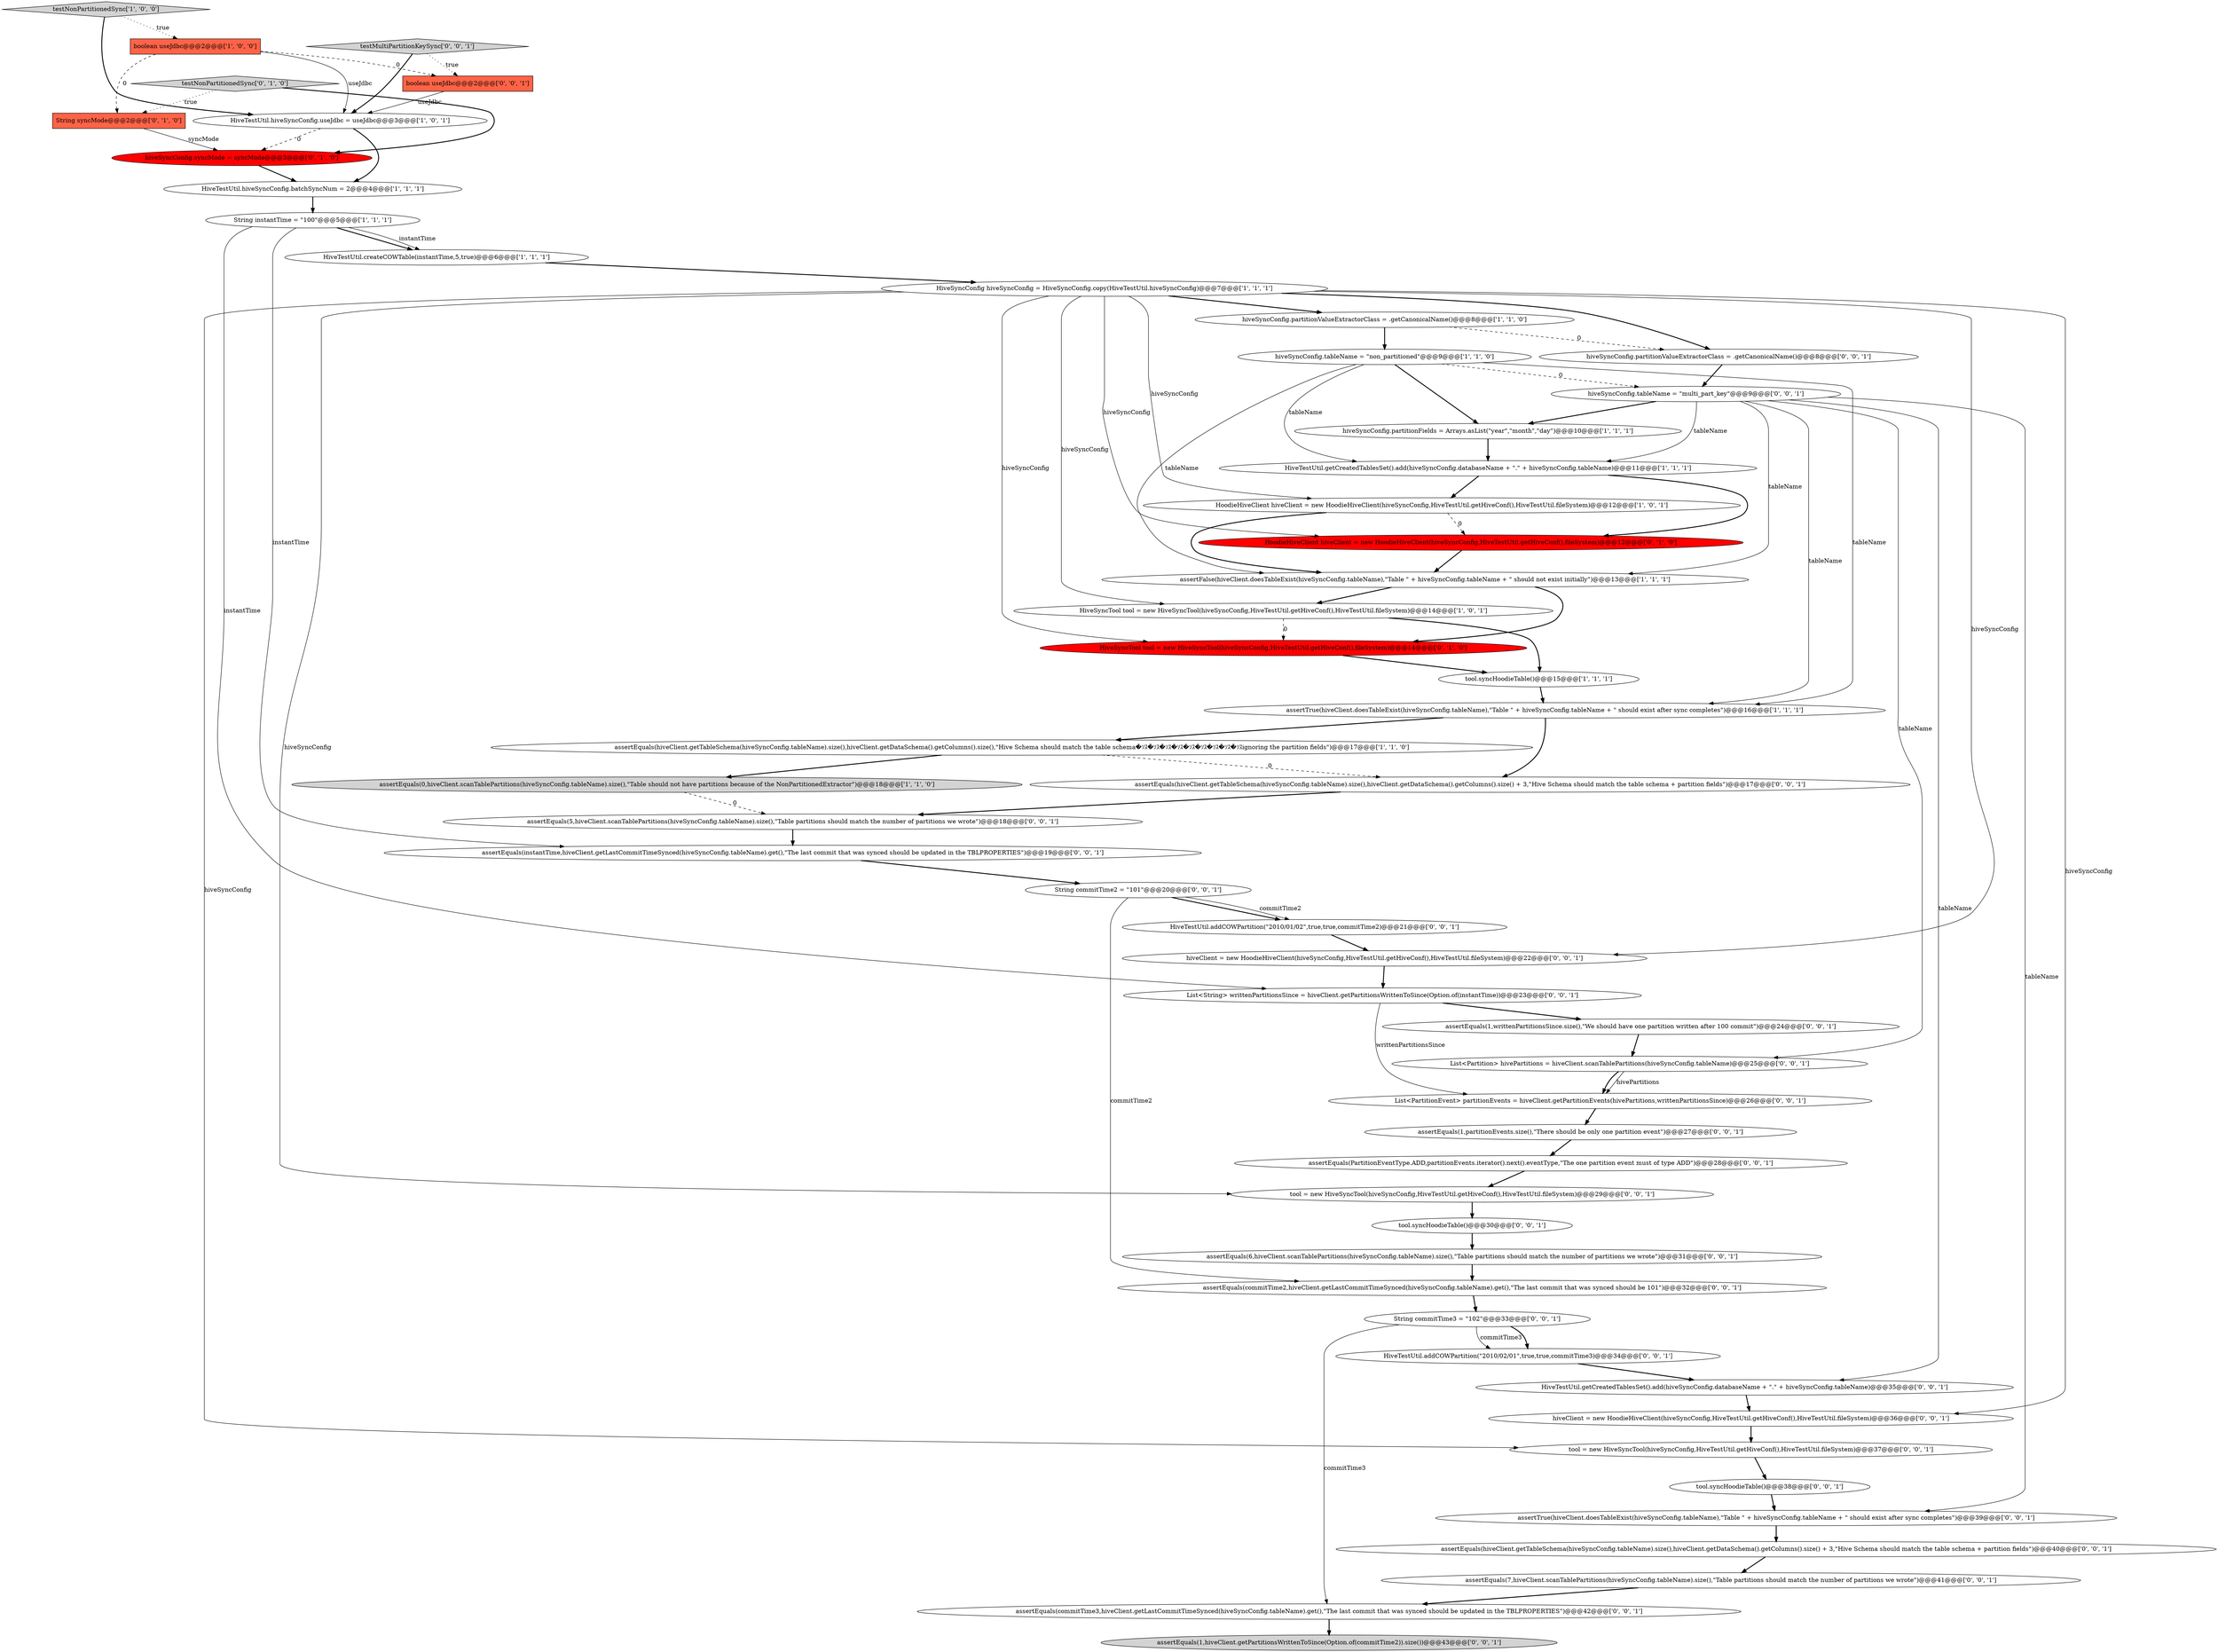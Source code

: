 digraph {
0 [style = filled, label = "HiveTestUtil.hiveSyncConfig.batchSyncNum = 2@@@4@@@['1', '1', '1']", fillcolor = white, shape = ellipse image = "AAA0AAABBB1BBB"];
46 [style = filled, label = "hiveSyncConfig.partitionValueExtractorClass = .getCanonicalName()@@@8@@@['0', '0', '1']", fillcolor = white, shape = ellipse image = "AAA0AAABBB3BBB"];
24 [style = filled, label = "testMultiPartitionKeySync['0', '0', '1']", fillcolor = lightgray, shape = diamond image = "AAA0AAABBB3BBB"];
36 [style = filled, label = "assertEquals(hiveClient.getTableSchema(hiveSyncConfig.tableName).size(),hiveClient.getDataSchema().getColumns().size() + 3,\"Hive Schema should match the table schema + partition fields\")@@@17@@@['0', '0', '1']", fillcolor = white, shape = ellipse image = "AAA0AAABBB3BBB"];
37 [style = filled, label = "assertEquals(1,writtenPartitionsSince.size(),\"We should have one partition written after 100 commit\")@@@24@@@['0', '0', '1']", fillcolor = white, shape = ellipse image = "AAA0AAABBB3BBB"];
42 [style = filled, label = "tool = new HiveSyncTool(hiveSyncConfig,HiveTestUtil.getHiveConf(),HiveTestUtil.fileSystem)@@@29@@@['0', '0', '1']", fillcolor = white, shape = ellipse image = "AAA0AAABBB3BBB"];
7 [style = filled, label = "HiveSyncTool tool = new HiveSyncTool(hiveSyncConfig,HiveTestUtil.getHiveConf(),HiveTestUtil.fileSystem)@@@14@@@['1', '0', '1']", fillcolor = white, shape = ellipse image = "AAA0AAABBB1BBB"];
39 [style = filled, label = "String commitTime2 = \"101\"@@@20@@@['0', '0', '1']", fillcolor = white, shape = ellipse image = "AAA0AAABBB3BBB"];
47 [style = filled, label = "hiveClient = new HoodieHiveClient(hiveSyncConfig,HiveTestUtil.getHiveConf(),HiveTestUtil.fileSystem)@@@36@@@['0', '0', '1']", fillcolor = white, shape = ellipse image = "AAA0AAABBB3BBB"];
23 [style = filled, label = "assertEquals(hiveClient.getTableSchema(hiveSyncConfig.tableName).size(),hiveClient.getDataSchema().getColumns().size() + 3,\"Hive Schema should match the table schema + partition fields\")@@@40@@@['0', '0', '1']", fillcolor = white, shape = ellipse image = "AAA0AAABBB3BBB"];
8 [style = filled, label = "assertFalse(hiveClient.doesTableExist(hiveSyncConfig.tableName),\"Table \" + hiveSyncConfig.tableName + \" should not exist initially\")@@@13@@@['1', '1', '1']", fillcolor = white, shape = ellipse image = "AAA0AAABBB1BBB"];
1 [style = filled, label = "HiveTestUtil.createCOWTable(instantTime,5,true)@@@6@@@['1', '1', '1']", fillcolor = white, shape = ellipse image = "AAA0AAABBB1BBB"];
15 [style = filled, label = "hiveSyncConfig.tableName = \"non_partitioned\"@@@9@@@['1', '1', '0']", fillcolor = white, shape = ellipse image = "AAA0AAABBB1BBB"];
16 [style = filled, label = "HoodieHiveClient hiveClient = new HoodieHiveClient(hiveSyncConfig,HiveTestUtil.getHiveConf(),HiveTestUtil.fileSystem)@@@12@@@['1', '0', '1']", fillcolor = white, shape = ellipse image = "AAA0AAABBB1BBB"];
22 [style = filled, label = "HoodieHiveClient hiveClient = new HoodieHiveClient(hiveSyncConfig,HiveTestUtil.getHiveConf(),fileSystem)@@@12@@@['0', '1', '0']", fillcolor = red, shape = ellipse image = "AAA1AAABBB2BBB"];
48 [style = filled, label = "List<String> writtenPartitionsSince = hiveClient.getPartitionsWrittenToSince(Option.of(instantTime))@@@23@@@['0', '0', '1']", fillcolor = white, shape = ellipse image = "AAA0AAABBB3BBB"];
45 [style = filled, label = "assertTrue(hiveClient.doesTableExist(hiveSyncConfig.tableName),\"Table \" + hiveSyncConfig.tableName + \" should exist after sync completes\")@@@39@@@['0', '0', '1']", fillcolor = white, shape = ellipse image = "AAA0AAABBB3BBB"];
53 [style = filled, label = "tool.syncHoodieTable()@@@30@@@['0', '0', '1']", fillcolor = white, shape = ellipse image = "AAA0AAABBB3BBB"];
20 [style = filled, label = "String syncMode@@@2@@@['0', '1', '0']", fillcolor = tomato, shape = box image = "AAA1AAABBB2BBB"];
35 [style = filled, label = "HiveTestUtil.getCreatedTablesSet().add(hiveSyncConfig.databaseName + \".\" + hiveSyncConfig.tableName)@@@35@@@['0', '0', '1']", fillcolor = white, shape = ellipse image = "AAA0AAABBB3BBB"];
30 [style = filled, label = "assertEquals(5,hiveClient.scanTablePartitions(hiveSyncConfig.tableName).size(),\"Table partitions should match the number of partitions we wrote\")@@@18@@@['0', '0', '1']", fillcolor = white, shape = ellipse image = "AAA0AAABBB3BBB"];
25 [style = filled, label = "HiveTestUtil.addCOWPartition(\"2010/02/01\",true,true,commitTime3)@@@34@@@['0', '0', '1']", fillcolor = white, shape = ellipse image = "AAA0AAABBB3BBB"];
12 [style = filled, label = "assertEquals(hiveClient.getTableSchema(hiveSyncConfig.tableName).size(),hiveClient.getDataSchema().getColumns().size(),\"Hive Schema should match the table schema�ｿｽ�ｿｽ�ｿｽ�ｿｽ�ｿｽ�ｿｽ�ｿｽ�ｿｽ�ｿｽignoring the partition fields\")@@@17@@@['1', '1', '0']", fillcolor = white, shape = ellipse image = "AAA0AAABBB1BBB"];
18 [style = filled, label = "hiveSyncConfig.syncMode = syncMode@@@3@@@['0', '1', '0']", fillcolor = red, shape = ellipse image = "AAA1AAABBB2BBB"];
38 [style = filled, label = "assertEquals(6,hiveClient.scanTablePartitions(hiveSyncConfig.tableName).size(),\"Table partitions should match the number of partitions we wrote\")@@@31@@@['0', '0', '1']", fillcolor = white, shape = ellipse image = "AAA0AAABBB3BBB"];
32 [style = filled, label = "List<PartitionEvent> partitionEvents = hiveClient.getPartitionEvents(hivePartitions,writtenPartitionsSince)@@@26@@@['0', '0', '1']", fillcolor = white, shape = ellipse image = "AAA0AAABBB3BBB"];
4 [style = filled, label = "tool.syncHoodieTable()@@@15@@@['1', '1', '1']", fillcolor = white, shape = ellipse image = "AAA0AAABBB1BBB"];
29 [style = filled, label = "hiveSyncConfig.tableName = \"multi_part_key\"@@@9@@@['0', '0', '1']", fillcolor = white, shape = ellipse image = "AAA0AAABBB3BBB"];
3 [style = filled, label = "HiveTestUtil.getCreatedTablesSet().add(hiveSyncConfig.databaseName + \".\" + hiveSyncConfig.tableName)@@@11@@@['1', '1', '1']", fillcolor = white, shape = ellipse image = "AAA0AAABBB1BBB"];
52 [style = filled, label = "assertEquals(7,hiveClient.scanTablePartitions(hiveSyncConfig.tableName).size(),\"Table partitions should match the number of partitions we wrote\")@@@41@@@['0', '0', '1']", fillcolor = white, shape = ellipse image = "AAA0AAABBB3BBB"];
9 [style = filled, label = "hiveSyncConfig.partitionFields = Arrays.asList(\"year\",\"month\",\"day\")@@@10@@@['1', '1', '1']", fillcolor = white, shape = ellipse image = "AAA0AAABBB1BBB"];
51 [style = filled, label = "boolean useJdbc@@@2@@@['0', '0', '1']", fillcolor = tomato, shape = box image = "AAA0AAABBB3BBB"];
33 [style = filled, label = "assertEquals(1,hiveClient.getPartitionsWrittenToSince(Option.of(commitTime2)).size())@@@43@@@['0', '0', '1']", fillcolor = lightgray, shape = ellipse image = "AAA0AAABBB3BBB"];
34 [style = filled, label = "assertEquals(instantTime,hiveClient.getLastCommitTimeSynced(hiveSyncConfig.tableName).get(),\"The last commit that was synced should be updated in the TBLPROPERTIES\")@@@19@@@['0', '0', '1']", fillcolor = white, shape = ellipse image = "AAA0AAABBB3BBB"];
43 [style = filled, label = "List<Partition> hivePartitions = hiveClient.scanTablePartitions(hiveSyncConfig.tableName)@@@25@@@['0', '0', '1']", fillcolor = white, shape = ellipse image = "AAA0AAABBB3BBB"];
41 [style = filled, label = "assertEquals(1,partitionEvents.size(),\"There should be only one partition event\")@@@27@@@['0', '0', '1']", fillcolor = white, shape = ellipse image = "AAA0AAABBB3BBB"];
49 [style = filled, label = "String commitTime3 = \"102\"@@@33@@@['0', '0', '1']", fillcolor = white, shape = ellipse image = "AAA0AAABBB3BBB"];
21 [style = filled, label = "testNonPartitionedSync['0', '1', '0']", fillcolor = lightgray, shape = diamond image = "AAA0AAABBB2BBB"];
19 [style = filled, label = "HiveSyncTool tool = new HiveSyncTool(hiveSyncConfig,HiveTestUtil.getHiveConf(),fileSystem)@@@14@@@['0', '1', '0']", fillcolor = red, shape = ellipse image = "AAA1AAABBB2BBB"];
6 [style = filled, label = "hiveSyncConfig.partitionValueExtractorClass = .getCanonicalName()@@@8@@@['1', '1', '0']", fillcolor = white, shape = ellipse image = "AAA0AAABBB1BBB"];
10 [style = filled, label = "testNonPartitionedSync['1', '0', '0']", fillcolor = lightgray, shape = diamond image = "AAA0AAABBB1BBB"];
27 [style = filled, label = "hiveClient = new HoodieHiveClient(hiveSyncConfig,HiveTestUtil.getHiveConf(),HiveTestUtil.fileSystem)@@@22@@@['0', '0', '1']", fillcolor = white, shape = ellipse image = "AAA0AAABBB3BBB"];
44 [style = filled, label = "tool.syncHoodieTable()@@@38@@@['0', '0', '1']", fillcolor = white, shape = ellipse image = "AAA0AAABBB3BBB"];
50 [style = filled, label = "assertEquals(PartitionEventType.ADD,partitionEvents.iterator().next().eventType,\"The one partition event must of type ADD\")@@@28@@@['0', '0', '1']", fillcolor = white, shape = ellipse image = "AAA0AAABBB3BBB"];
40 [style = filled, label = "tool = new HiveSyncTool(hiveSyncConfig,HiveTestUtil.getHiveConf(),HiveTestUtil.fileSystem)@@@37@@@['0', '0', '1']", fillcolor = white, shape = ellipse image = "AAA0AAABBB3BBB"];
28 [style = filled, label = "assertEquals(commitTime3,hiveClient.getLastCommitTimeSynced(hiveSyncConfig.tableName).get(),\"The last commit that was synced should be updated in the TBLPROPERTIES\")@@@42@@@['0', '0', '1']", fillcolor = white, shape = ellipse image = "AAA0AAABBB3BBB"];
26 [style = filled, label = "assertEquals(commitTime2,hiveClient.getLastCommitTimeSynced(hiveSyncConfig.tableName).get(),\"The last commit that was synced should be 101\")@@@32@@@['0', '0', '1']", fillcolor = white, shape = ellipse image = "AAA0AAABBB3BBB"];
17 [style = filled, label = "String instantTime = \"100\"@@@5@@@['1', '1', '1']", fillcolor = white, shape = ellipse image = "AAA0AAABBB1BBB"];
14 [style = filled, label = "HiveTestUtil.hiveSyncConfig.useJdbc = useJdbc@@@3@@@['1', '0', '1']", fillcolor = white, shape = ellipse image = "AAA0AAABBB1BBB"];
5 [style = filled, label = "assertEquals(0,hiveClient.scanTablePartitions(hiveSyncConfig.tableName).size(),\"Table should not have partitions because of the NonPartitionedExtractor\")@@@18@@@['1', '1', '0']", fillcolor = lightgray, shape = ellipse image = "AAA0AAABBB1BBB"];
31 [style = filled, label = "HiveTestUtil.addCOWPartition(\"2010/01/02\",true,true,commitTime2)@@@21@@@['0', '0', '1']", fillcolor = white, shape = ellipse image = "AAA0AAABBB3BBB"];
11 [style = filled, label = "boolean useJdbc@@@2@@@['1', '0', '0']", fillcolor = tomato, shape = box image = "AAA1AAABBB1BBB"];
13 [style = filled, label = "assertTrue(hiveClient.doesTableExist(hiveSyncConfig.tableName),\"Table \" + hiveSyncConfig.tableName + \" should exist after sync completes\")@@@16@@@['1', '1', '1']", fillcolor = white, shape = ellipse image = "AAA0AAABBB1BBB"];
2 [style = filled, label = "HiveSyncConfig hiveSyncConfig = HiveSyncConfig.copy(HiveTestUtil.hiveSyncConfig)@@@7@@@['1', '1', '1']", fillcolor = white, shape = ellipse image = "AAA0AAABBB1BBB"];
39->26 [style = solid, label="commitTime2"];
11->20 [style = dashed, label="0"];
12->5 [style = bold, label=""];
29->8 [style = solid, label="tableName"];
2->6 [style = bold, label=""];
17->48 [style = solid, label="instantTime"];
2->16 [style = solid, label="hiveSyncConfig"];
3->16 [style = bold, label=""];
25->35 [style = bold, label=""];
21->18 [style = bold, label=""];
22->8 [style = bold, label=""];
52->28 [style = bold, label=""];
2->7 [style = solid, label="hiveSyncConfig"];
37->43 [style = bold, label=""];
39->31 [style = bold, label=""];
23->52 [style = bold, label=""];
13->36 [style = bold, label=""];
39->31 [style = solid, label="commitTime2"];
38->26 [style = bold, label=""];
2->22 [style = solid, label="hiveSyncConfig"];
17->34 [style = solid, label="instantTime"];
53->38 [style = bold, label=""];
18->0 [style = bold, label=""];
48->37 [style = bold, label=""];
21->20 [style = dotted, label="true"];
10->14 [style = bold, label=""];
0->17 [style = bold, label=""];
2->40 [style = solid, label="hiveSyncConfig"];
15->8 [style = solid, label="tableName"];
29->45 [style = solid, label="tableName"];
43->32 [style = bold, label=""];
26->49 [style = bold, label=""];
30->34 [style = bold, label=""];
15->29 [style = dashed, label="0"];
49->25 [style = solid, label="commitTime3"];
2->27 [style = solid, label="hiveSyncConfig"];
2->19 [style = solid, label="hiveSyncConfig"];
36->30 [style = bold, label=""];
49->25 [style = bold, label=""];
13->12 [style = bold, label=""];
31->27 [style = bold, label=""];
15->9 [style = bold, label=""];
14->18 [style = dashed, label="0"];
44->45 [style = bold, label=""];
41->50 [style = bold, label=""];
29->13 [style = solid, label="tableName"];
29->43 [style = solid, label="tableName"];
16->22 [style = dashed, label="0"];
5->30 [style = dashed, label="0"];
24->51 [style = dotted, label="true"];
11->51 [style = dashed, label="0"];
29->3 [style = solid, label="tableName"];
15->13 [style = solid, label="tableName"];
17->1 [style = bold, label=""];
45->23 [style = bold, label=""];
16->8 [style = bold, label=""];
47->40 [style = bold, label=""];
17->1 [style = solid, label="instantTime"];
4->13 [style = bold, label=""];
29->35 [style = solid, label="tableName"];
7->4 [style = bold, label=""];
6->15 [style = bold, label=""];
46->29 [style = bold, label=""];
51->14 [style = solid, label="useJdbc"];
50->42 [style = bold, label=""];
10->11 [style = dotted, label="true"];
34->39 [style = bold, label=""];
9->3 [style = bold, label=""];
32->41 [style = bold, label=""];
1->2 [style = bold, label=""];
11->14 [style = solid, label="useJdbc"];
40->44 [style = bold, label=""];
43->32 [style = solid, label="hivePartitions"];
2->46 [style = bold, label=""];
48->32 [style = solid, label="writtenPartitionsSince"];
8->19 [style = bold, label=""];
29->9 [style = bold, label=""];
2->47 [style = solid, label="hiveSyncConfig"];
3->22 [style = bold, label=""];
8->7 [style = bold, label=""];
24->14 [style = bold, label=""];
6->46 [style = dashed, label="0"];
2->42 [style = solid, label="hiveSyncConfig"];
28->33 [style = bold, label=""];
14->0 [style = bold, label=""];
7->19 [style = dashed, label="0"];
12->36 [style = dashed, label="0"];
27->48 [style = bold, label=""];
35->47 [style = bold, label=""];
49->28 [style = solid, label="commitTime3"];
19->4 [style = bold, label=""];
15->3 [style = solid, label="tableName"];
20->18 [style = solid, label="syncMode"];
42->53 [style = bold, label=""];
}
